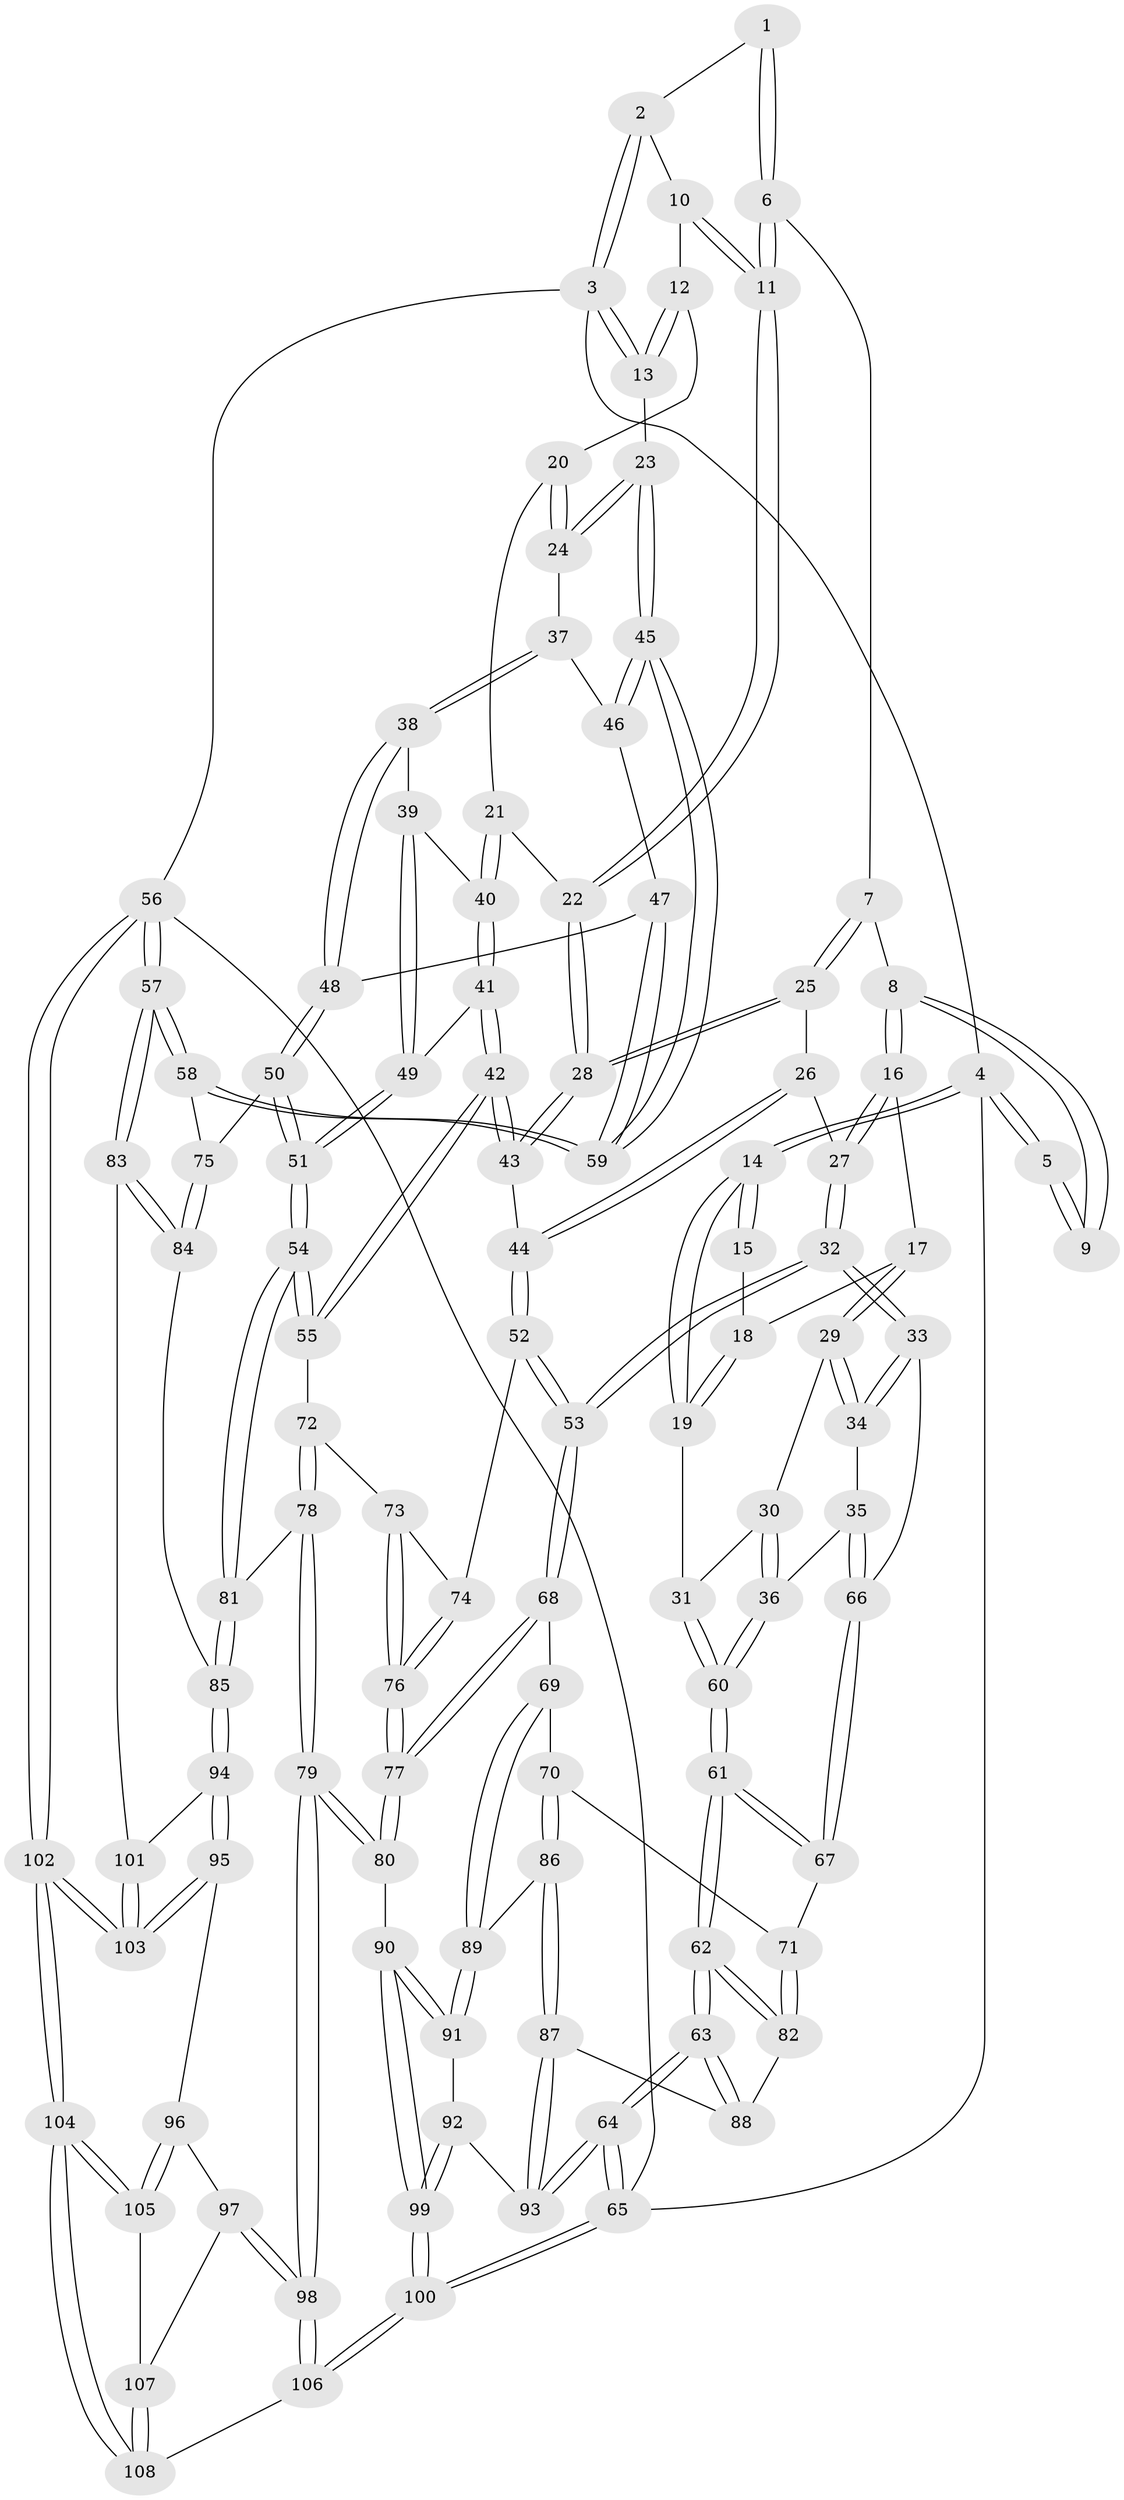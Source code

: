 // coarse degree distribution, {4: 0.46875, 5: 0.25, 6: 0.125, 3: 0.15625}
// Generated by graph-tools (version 1.1) at 2025/52/02/27/25 19:52:43]
// undirected, 108 vertices, 267 edges
graph export_dot {
graph [start="1"]
  node [color=gray90,style=filled];
  1 [pos="+0.5364692262829673+0"];
  2 [pos="+0.7316159278393156+0"];
  3 [pos="+1+0"];
  4 [pos="+0+0"];
  5 [pos="+0.3589681636039685+0"];
  6 [pos="+0.5722853745799172+0.10587276402272212"];
  7 [pos="+0.40536239676339075+0.19386982759304655"];
  8 [pos="+0.2936379460975711+0.143006902884854"];
  9 [pos="+0.2859193941972101+0.02844878217596335"];
  10 [pos="+0.7811415803972753+0.08694391071677232"];
  11 [pos="+0.6064721366055056+0.14568058115805582"];
  12 [pos="+0.9001252113025889+0.14265844084498283"];
  13 [pos="+1+0"];
  14 [pos="+0+0"];
  15 [pos="+0.14734712721972218+0.05977074760608288"];
  16 [pos="+0.1986652457204077+0.23579395936609396"];
  17 [pos="+0.18931051876458288+0.2366331320896472"];
  18 [pos="+0.12851485839986238+0.15255326453975204"];
  19 [pos="+0+0"];
  20 [pos="+0.8998151047607815+0.14305427895833475"];
  21 [pos="+0.7123583415346753+0.2575744272635084"];
  22 [pos="+0.6408220124656245+0.2380095842313133"];
  23 [pos="+1+0.006176148236208576"];
  24 [pos="+0.86839261152903+0.3268372713708053"];
  25 [pos="+0.4097876160603891+0.2769839985557028"];
  26 [pos="+0.39954088991778725+0.3061069360427124"];
  27 [pos="+0.3022153525641538+0.3604822692752832"];
  28 [pos="+0.6072581961576016+0.295533698552172"];
  29 [pos="+0.17537861358294082+0.2465150446049764"];
  30 [pos="+0.12620376186642193+0.2527732441793729"];
  31 [pos="+0+0.12729401529237894"];
  32 [pos="+0.2869531035035503+0.4876416796218166"];
  33 [pos="+0.21345567929195783+0.47537444971936477"];
  34 [pos="+0.1320093153851753+0.3916641793470342"];
  35 [pos="+0+0.4145029294116052"];
  36 [pos="+0+0.41422026724163474"];
  37 [pos="+0.8650978095314397+0.33641020133257615"];
  38 [pos="+0.8188657735079025+0.35600235840767885"];
  39 [pos="+0.8089795034568161+0.35532869690319696"];
  40 [pos="+0.7959591714781356+0.35041395382116086"];
  41 [pos="+0.6997124331068083+0.4398127959595485"];
  42 [pos="+0.6224358831740252+0.49727421120786675"];
  43 [pos="+0.567931037866782+0.4379692465138721"];
  44 [pos="+0.5195467014219982+0.4401556084886237"];
  45 [pos="+1+0.3740477356831149"];
  46 [pos="+0.9112975089598768+0.3530119945014112"];
  47 [pos="+0.9163764489140716+0.49142232708837197"];
  48 [pos="+0.8913407203902604+0.5004713396240388"];
  49 [pos="+0.7897765753687925+0.4523271246408262"];
  50 [pos="+0.8125335679581847+0.5941436131548428"];
  51 [pos="+0.7966750951749104+0.597167368904059"];
  52 [pos="+0.4138581814172301+0.49733695511435877"];
  53 [pos="+0.300669725220219+0.5053075940277478"];
  54 [pos="+0.7455641828080249+0.6179248287919802"];
  55 [pos="+0.6385737273191329+0.5357302601843659"];
  56 [pos="+1+1"];
  57 [pos="+1+0.7740131628747405"];
  58 [pos="+1+0.4581842935659087"];
  59 [pos="+1+0.4529895094662941"];
  60 [pos="+0+0.4426355665818171"];
  61 [pos="+0+0.5005944523608901"];
  62 [pos="+0+0.7102375611086461"];
  63 [pos="+0+1"];
  64 [pos="+0+1"];
  65 [pos="+0+1"];
  66 [pos="+0.1490875334099241+0.5089698146500072"];
  67 [pos="+0.07389532255084973+0.5982389108935896"];
  68 [pos="+0.2875472238691552+0.6108671128576566"];
  69 [pos="+0.24128728985059292+0.648144834239749"];
  70 [pos="+0.15806435812909309+0.6636940501883513"];
  71 [pos="+0.10342114461758235+0.6393469615698371"];
  72 [pos="+0.5800772441453731+0.5883773091132863"];
  73 [pos="+0.5139082128145018+0.6154551260173258"];
  74 [pos="+0.4319215728647964+0.5359125142721305"];
  75 [pos="+0.9057530188517614+0.6413738924202441"];
  76 [pos="+0.4502259319296621+0.684043820774214"];
  77 [pos="+0.42649112812990125+0.7323767058903907"];
  78 [pos="+0.5467121843101842+0.7514223965597274"];
  79 [pos="+0.4963578443288785+0.7955896383483978"];
  80 [pos="+0.43413370777383276+0.7564388463842717"];
  81 [pos="+0.7354837274172024+0.6755082836570059"];
  82 [pos="+0.054102310462421734+0.7094691603710699"];
  83 [pos="+1+0.7594260037306604"];
  84 [pos="+0.9673480419356684+0.7285868078303792"];
  85 [pos="+0.753945593208605+0.7608924863475508"];
  86 [pos="+0.14215886794423355+0.7663858171012856"];
  87 [pos="+0.13649729262228658+0.7789609995280735"];
  88 [pos="+0.06176256226780408+0.7548196254646903"];
  89 [pos="+0.24885218883416396+0.7561869270795188"];
  90 [pos="+0.31324683612909665+0.833646048241515"];
  91 [pos="+0.26166450903809524+0.7887617565549754"];
  92 [pos="+0.16385235318625904+0.8173570314142276"];
  93 [pos="+0.13698546339912404+0.782262487548327"];
  94 [pos="+0.7559340537317353+0.7988643744786267"];
  95 [pos="+0.7535668125464784+0.8040768960206768"];
  96 [pos="+0.7433145132964276+0.8119932347586875"];
  97 [pos="+0.5666984140119831+0.8562130422330964"];
  98 [pos="+0.5130220375453367+0.831008944906384"];
  99 [pos="+0.20119654124609085+1"];
  100 [pos="+0.19597019157930268+1"];
  101 [pos="+0.9211226223655742+0.8292516628436011"];
  102 [pos="+0.957655308352605+1"];
  103 [pos="+0.9070178306199078+1"];
  104 [pos="+0.7337167396874414+1"];
  105 [pos="+0.6923725608927046+0.9540132930289941"];
  106 [pos="+0.34107361910935685+1"];
  107 [pos="+0.573829841068245+0.8696434186384934"];
  108 [pos="+0.6336764541119828+1"];
  1 -- 2;
  1 -- 6;
  1 -- 6;
  2 -- 3;
  2 -- 3;
  2 -- 10;
  3 -- 4;
  3 -- 13;
  3 -- 13;
  3 -- 56;
  4 -- 5;
  4 -- 5;
  4 -- 14;
  4 -- 14;
  4 -- 65;
  5 -- 9;
  5 -- 9;
  6 -- 7;
  6 -- 11;
  6 -- 11;
  7 -- 8;
  7 -- 25;
  7 -- 25;
  8 -- 9;
  8 -- 9;
  8 -- 16;
  8 -- 16;
  10 -- 11;
  10 -- 11;
  10 -- 12;
  11 -- 22;
  11 -- 22;
  12 -- 13;
  12 -- 13;
  12 -- 20;
  13 -- 23;
  14 -- 15;
  14 -- 15;
  14 -- 19;
  14 -- 19;
  15 -- 18;
  16 -- 17;
  16 -- 27;
  16 -- 27;
  17 -- 18;
  17 -- 29;
  17 -- 29;
  18 -- 19;
  18 -- 19;
  19 -- 31;
  20 -- 21;
  20 -- 24;
  20 -- 24;
  21 -- 22;
  21 -- 40;
  21 -- 40;
  22 -- 28;
  22 -- 28;
  23 -- 24;
  23 -- 24;
  23 -- 45;
  23 -- 45;
  24 -- 37;
  25 -- 26;
  25 -- 28;
  25 -- 28;
  26 -- 27;
  26 -- 44;
  26 -- 44;
  27 -- 32;
  27 -- 32;
  28 -- 43;
  28 -- 43;
  29 -- 30;
  29 -- 34;
  29 -- 34;
  30 -- 31;
  30 -- 36;
  30 -- 36;
  31 -- 60;
  31 -- 60;
  32 -- 33;
  32 -- 33;
  32 -- 53;
  32 -- 53;
  33 -- 34;
  33 -- 34;
  33 -- 66;
  34 -- 35;
  35 -- 36;
  35 -- 66;
  35 -- 66;
  36 -- 60;
  36 -- 60;
  37 -- 38;
  37 -- 38;
  37 -- 46;
  38 -- 39;
  38 -- 48;
  38 -- 48;
  39 -- 40;
  39 -- 49;
  39 -- 49;
  40 -- 41;
  40 -- 41;
  41 -- 42;
  41 -- 42;
  41 -- 49;
  42 -- 43;
  42 -- 43;
  42 -- 55;
  42 -- 55;
  43 -- 44;
  44 -- 52;
  44 -- 52;
  45 -- 46;
  45 -- 46;
  45 -- 59;
  45 -- 59;
  46 -- 47;
  47 -- 48;
  47 -- 59;
  47 -- 59;
  48 -- 50;
  48 -- 50;
  49 -- 51;
  49 -- 51;
  50 -- 51;
  50 -- 51;
  50 -- 75;
  51 -- 54;
  51 -- 54;
  52 -- 53;
  52 -- 53;
  52 -- 74;
  53 -- 68;
  53 -- 68;
  54 -- 55;
  54 -- 55;
  54 -- 81;
  54 -- 81;
  55 -- 72;
  56 -- 57;
  56 -- 57;
  56 -- 102;
  56 -- 102;
  56 -- 65;
  57 -- 58;
  57 -- 58;
  57 -- 83;
  57 -- 83;
  58 -- 59;
  58 -- 59;
  58 -- 75;
  60 -- 61;
  60 -- 61;
  61 -- 62;
  61 -- 62;
  61 -- 67;
  61 -- 67;
  62 -- 63;
  62 -- 63;
  62 -- 82;
  62 -- 82;
  63 -- 64;
  63 -- 64;
  63 -- 88;
  63 -- 88;
  64 -- 65;
  64 -- 65;
  64 -- 93;
  64 -- 93;
  65 -- 100;
  65 -- 100;
  66 -- 67;
  66 -- 67;
  67 -- 71;
  68 -- 69;
  68 -- 77;
  68 -- 77;
  69 -- 70;
  69 -- 89;
  69 -- 89;
  70 -- 71;
  70 -- 86;
  70 -- 86;
  71 -- 82;
  71 -- 82;
  72 -- 73;
  72 -- 78;
  72 -- 78;
  73 -- 74;
  73 -- 76;
  73 -- 76;
  74 -- 76;
  74 -- 76;
  75 -- 84;
  75 -- 84;
  76 -- 77;
  76 -- 77;
  77 -- 80;
  77 -- 80;
  78 -- 79;
  78 -- 79;
  78 -- 81;
  79 -- 80;
  79 -- 80;
  79 -- 98;
  79 -- 98;
  80 -- 90;
  81 -- 85;
  81 -- 85;
  82 -- 88;
  83 -- 84;
  83 -- 84;
  83 -- 101;
  84 -- 85;
  85 -- 94;
  85 -- 94;
  86 -- 87;
  86 -- 87;
  86 -- 89;
  87 -- 88;
  87 -- 93;
  87 -- 93;
  89 -- 91;
  89 -- 91;
  90 -- 91;
  90 -- 91;
  90 -- 99;
  90 -- 99;
  91 -- 92;
  92 -- 93;
  92 -- 99;
  92 -- 99;
  94 -- 95;
  94 -- 95;
  94 -- 101;
  95 -- 96;
  95 -- 103;
  95 -- 103;
  96 -- 97;
  96 -- 105;
  96 -- 105;
  97 -- 98;
  97 -- 98;
  97 -- 107;
  98 -- 106;
  98 -- 106;
  99 -- 100;
  99 -- 100;
  100 -- 106;
  100 -- 106;
  101 -- 103;
  101 -- 103;
  102 -- 103;
  102 -- 103;
  102 -- 104;
  102 -- 104;
  104 -- 105;
  104 -- 105;
  104 -- 108;
  104 -- 108;
  105 -- 107;
  106 -- 108;
  107 -- 108;
  107 -- 108;
}
